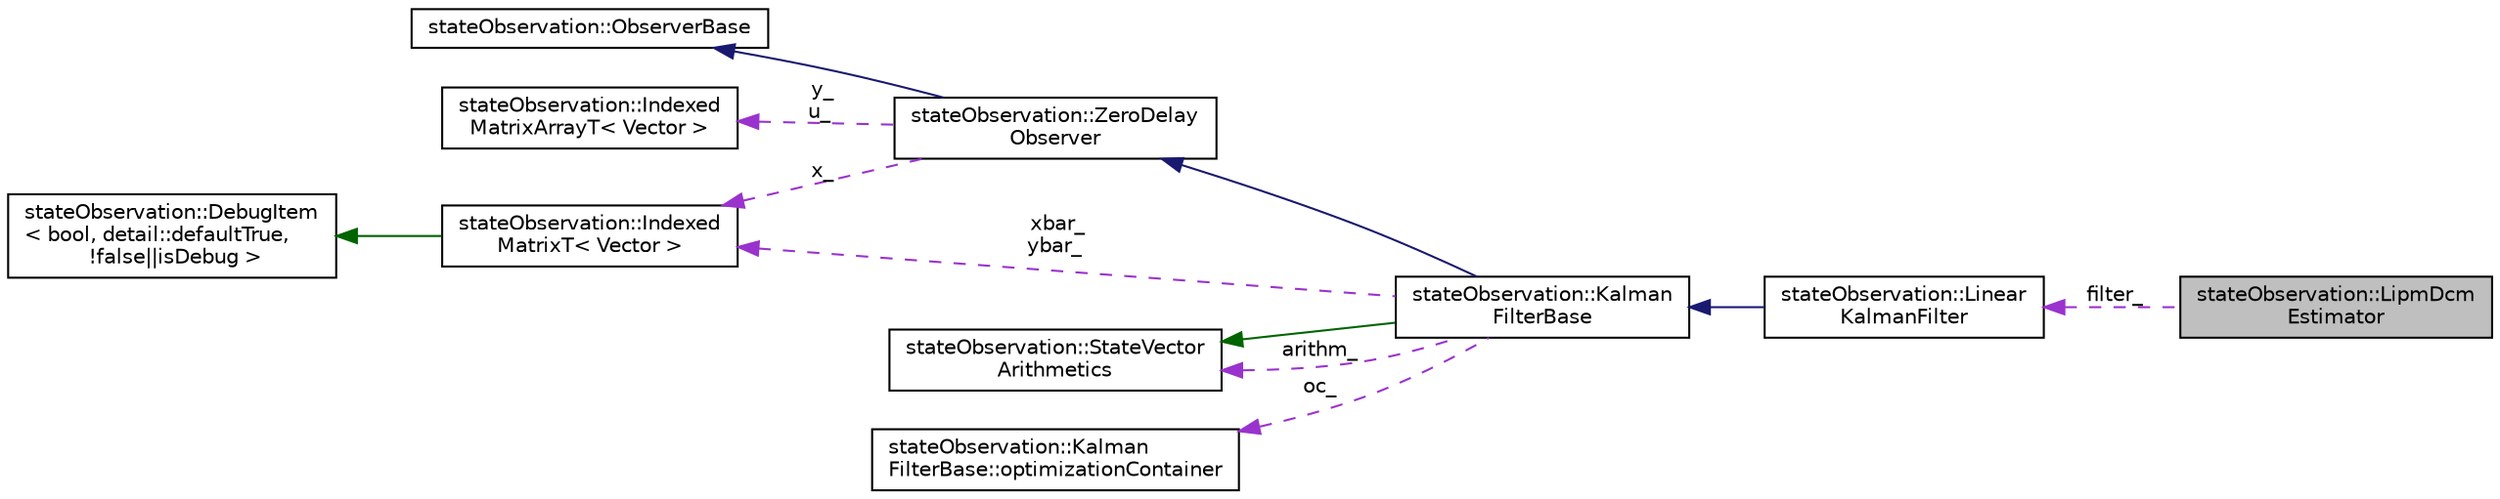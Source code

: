 digraph "stateObservation::LipmDcmEstimator"
{
 // LATEX_PDF_SIZE
  edge [fontname="Helvetica",fontsize="10",labelfontname="Helvetica",labelfontsize="10"];
  node [fontname="Helvetica",fontsize="10",shape=record];
  rankdir="LR";
  Node1 [label="stateObservation::LipmDcm\lEstimator",height=0.2,width=0.4,color="black", fillcolor="grey75", style="filled", fontcolor="black",tooltip="Filtering of divergent component of motion (DCM) and estimation of a bias betweeen the DCM and the co..."];
  Node2 -> Node1 [dir="back",color="darkorchid3",fontsize="10",style="dashed",label=" filter_" ,fontname="Helvetica"];
  Node2 [label="stateObservation::Linear\lKalmanFilter",height=0.2,width=0.4,color="black", fillcolor="white", style="filled",URL="$classstateObservation_1_1LinearKalmanFilter.html",tooltip="The class of a Linear Kalman filter."];
  Node3 -> Node2 [dir="back",color="midnightblue",fontsize="10",style="solid",fontname="Helvetica"];
  Node3 [label="stateObservation::Kalman\lFilterBase",height=0.2,width=0.4,color="black", fillcolor="white", style="filled",URL="$classstateObservation_1_1KalmanFilterBase.html",tooltip="It mostly implements the equations of Kalman filtering It is suitablle by derivation to be used incas..."];
  Node4 -> Node3 [dir="back",color="midnightblue",fontsize="10",style="solid",fontname="Helvetica"];
  Node4 [label="stateObservation::ZeroDelay\lObserver",height=0.2,width=0.4,color="black", fillcolor="white", style="filled",URL="$classstateObservation_1_1ZeroDelayObserver.html",tooltip="Defines the base class of online zero delay observers. Zero delay observers are the classical state o..."];
  Node5 -> Node4 [dir="back",color="midnightblue",fontsize="10",style="solid",fontname="Helvetica"];
  Node5 [label="stateObservation::ObserverBase",height=0.2,width=0.4,color="black", fillcolor="white", style="filled",URL="$classstateObservation_1_1ObserverBase.html",tooltip="The base class for observers. The observer is destinated to any dynamical system with a vector state ..."];
  Node6 -> Node4 [dir="back",color="darkorchid3",fontsize="10",style="dashed",label=" y_\nu_" ,fontname="Helvetica"];
  Node6 [label="stateObservation::Indexed\lMatrixArrayT\< Vector \>",height=0.2,width=0.4,color="black", fillcolor="white", style="filled",URL="$classstateObservation_1_1IndexedMatrixArrayT.html",tooltip=" "];
  Node7 -> Node4 [dir="back",color="darkorchid3",fontsize="10",style="dashed",label=" x_" ,fontname="Helvetica"];
  Node7 [label="stateObservation::Indexed\lMatrixT\< Vector \>",height=0.2,width=0.4,color="black", fillcolor="white", style="filled",URL="$classstateObservation_1_1IndexedMatrixT.html",tooltip=" "];
  Node8 -> Node7 [dir="back",color="darkgreen",fontsize="10",style="solid",fontname="Helvetica"];
  Node8 [label="stateObservation::DebugItem\l\< bool, detail::defaultTrue,\l !false\|\|isDebug \>",height=0.2,width=0.4,color="black", fillcolor="white", style="filled",URL="$classstateObservation_1_1DebugItem.html",tooltip=" "];
  Node9 -> Node3 [dir="back",color="darkgreen",fontsize="10",style="solid",fontname="Helvetica"];
  Node9 [label="stateObservation::StateVector\lArithmetics",height=0.2,width=0.4,color="black", fillcolor="white", style="filled",URL="$classstateObservation_1_1StateVectorArithmetics.html",tooltip="This class is used to customize the way the difference between measurements, the state update functio..."];
  Node10 -> Node3 [dir="back",color="darkorchid3",fontsize="10",style="dashed",label=" oc_" ,fontname="Helvetica"];
  Node10 [label="stateObservation::Kalman\lFilterBase::optimizationContainer",height=0.2,width=0.4,color="black", fillcolor="white", style="filled",URL="$structstateObservation_1_1KalmanFilterBase_1_1optimizationContainer.html",tooltip=" "];
  Node9 -> Node3 [dir="back",color="darkorchid3",fontsize="10",style="dashed",label=" arithm_" ,fontname="Helvetica"];
  Node7 -> Node3 [dir="back",color="darkorchid3",fontsize="10",style="dashed",label=" xbar_\nybar_" ,fontname="Helvetica"];
}
